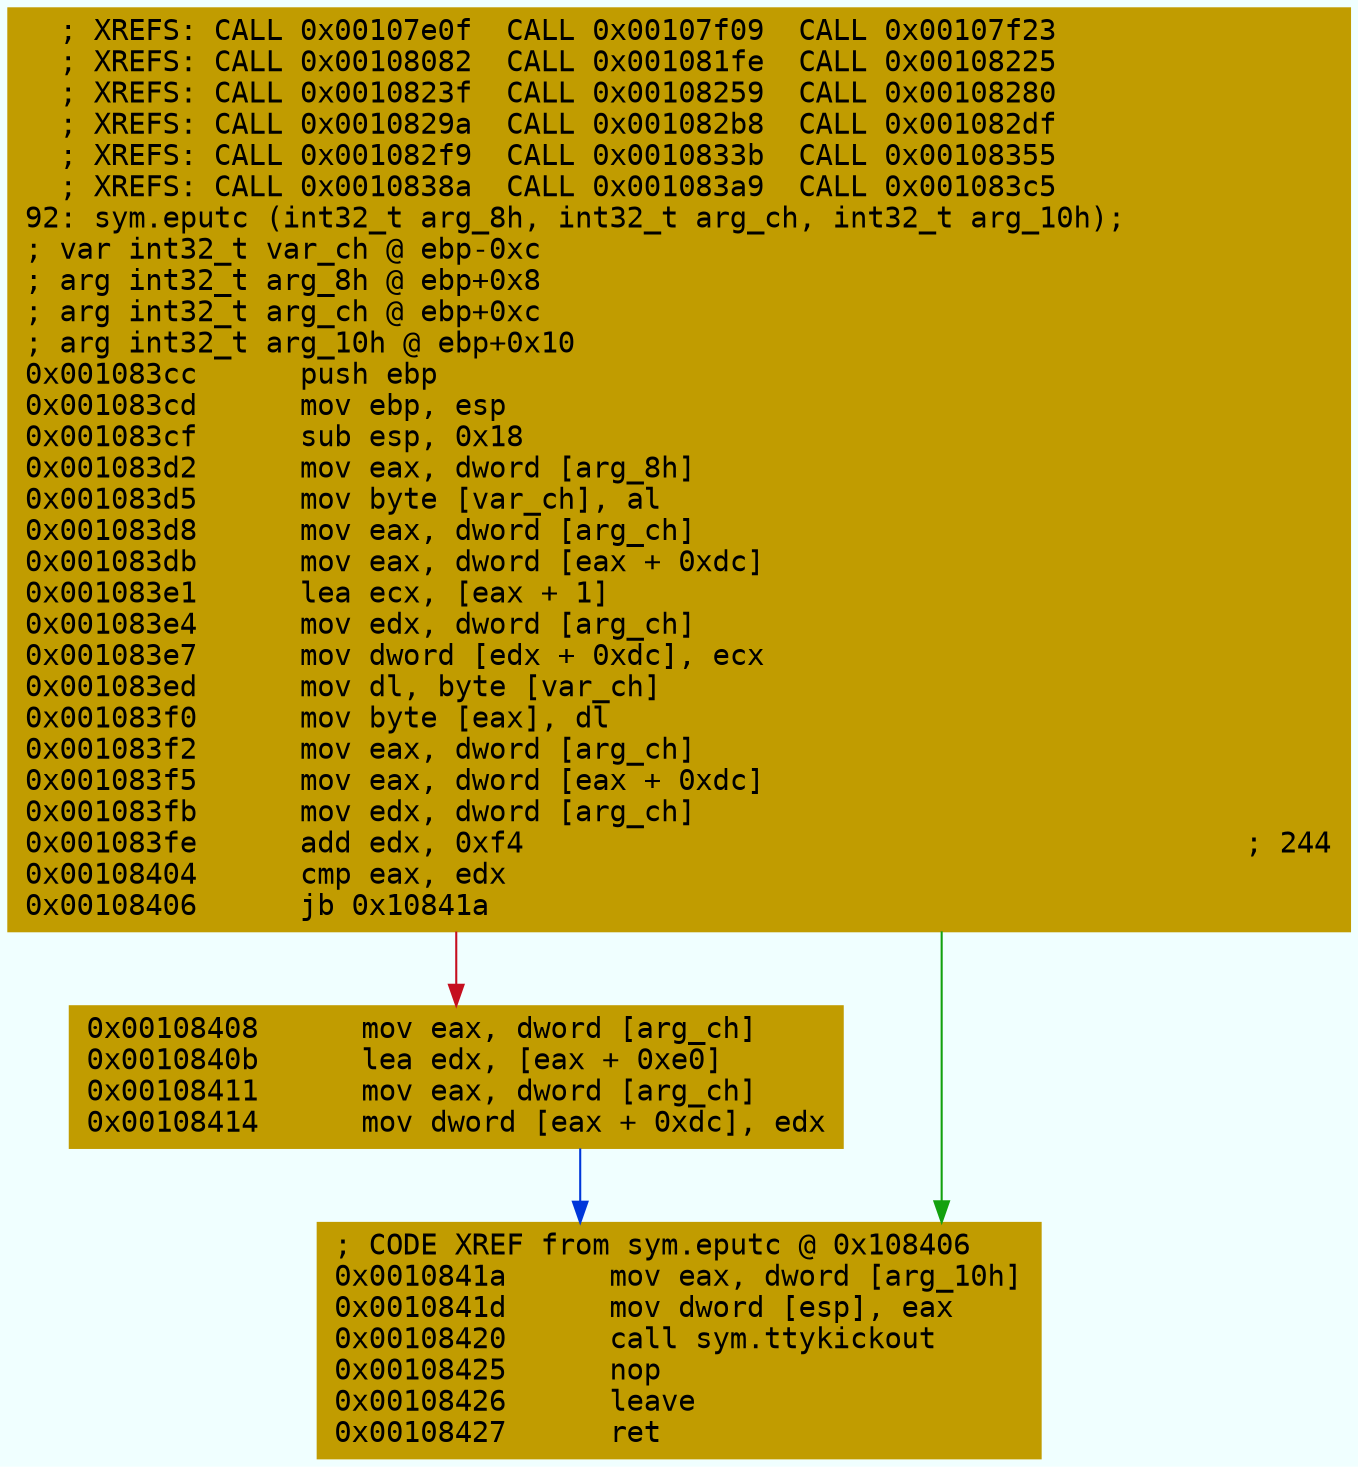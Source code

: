 digraph code {
	graph [bgcolor=azure fontsize=8 fontname="Courier" splines="ortho"];
	node [fillcolor=gray style=filled shape=box];
	edge [arrowhead="normal"];
	"0x001083cc" [URL="sym.eputc/0x001083cc", fillcolor="#c19c00",color="#c19c00", fontname="Courier",label="  ; XREFS: CALL 0x00107e0f  CALL 0x00107f09  CALL 0x00107f23  \l  ; XREFS: CALL 0x00108082  CALL 0x001081fe  CALL 0x00108225  \l  ; XREFS: CALL 0x0010823f  CALL 0x00108259  CALL 0x00108280  \l  ; XREFS: CALL 0x0010829a  CALL 0x001082b8  CALL 0x001082df  \l  ; XREFS: CALL 0x001082f9  CALL 0x0010833b  CALL 0x00108355  \l  ; XREFS: CALL 0x0010838a  CALL 0x001083a9  CALL 0x001083c5  \l92: sym.eputc (int32_t arg_8h, int32_t arg_ch, int32_t arg_10h);\l; var int32_t var_ch @ ebp-0xc\l; arg int32_t arg_8h @ ebp+0x8\l; arg int32_t arg_ch @ ebp+0xc\l; arg int32_t arg_10h @ ebp+0x10\l0x001083cc      push ebp\l0x001083cd      mov ebp, esp\l0x001083cf      sub esp, 0x18\l0x001083d2      mov eax, dword [arg_8h]\l0x001083d5      mov byte [var_ch], al\l0x001083d8      mov eax, dword [arg_ch]\l0x001083db      mov eax, dword [eax + 0xdc]\l0x001083e1      lea ecx, [eax + 1]\l0x001083e4      mov edx, dword [arg_ch]\l0x001083e7      mov dword [edx + 0xdc], ecx\l0x001083ed      mov dl, byte [var_ch]\l0x001083f0      mov byte [eax], dl\l0x001083f2      mov eax, dword [arg_ch]\l0x001083f5      mov eax, dword [eax + 0xdc]\l0x001083fb      mov edx, dword [arg_ch]\l0x001083fe      add edx, 0xf4                                          ; 244\l0x00108404      cmp eax, edx\l0x00108406      jb 0x10841a\l"]
	"0x00108408" [URL="sym.eputc/0x00108408", fillcolor="#c19c00",color="#c19c00", fontname="Courier",label="0x00108408      mov eax, dword [arg_ch]\l0x0010840b      lea edx, [eax + 0xe0]\l0x00108411      mov eax, dword [arg_ch]\l0x00108414      mov dword [eax + 0xdc], edx\l"]
	"0x0010841a" [URL="sym.eputc/0x0010841a", fillcolor="#c19c00",color="#c19c00", fontname="Courier",label="; CODE XREF from sym.eputc @ 0x108406\l0x0010841a      mov eax, dword [arg_10h]\l0x0010841d      mov dword [esp], eax\l0x00108420      call sym.ttykickout\l0x00108425      nop\l0x00108426      leave\l0x00108427      ret\l"]
        "0x001083cc" -> "0x0010841a" [color="#13a10e"];
        "0x001083cc" -> "0x00108408" [color="#c50f1f"];
        "0x00108408" -> "0x0010841a" [color="#0037da"];
}
